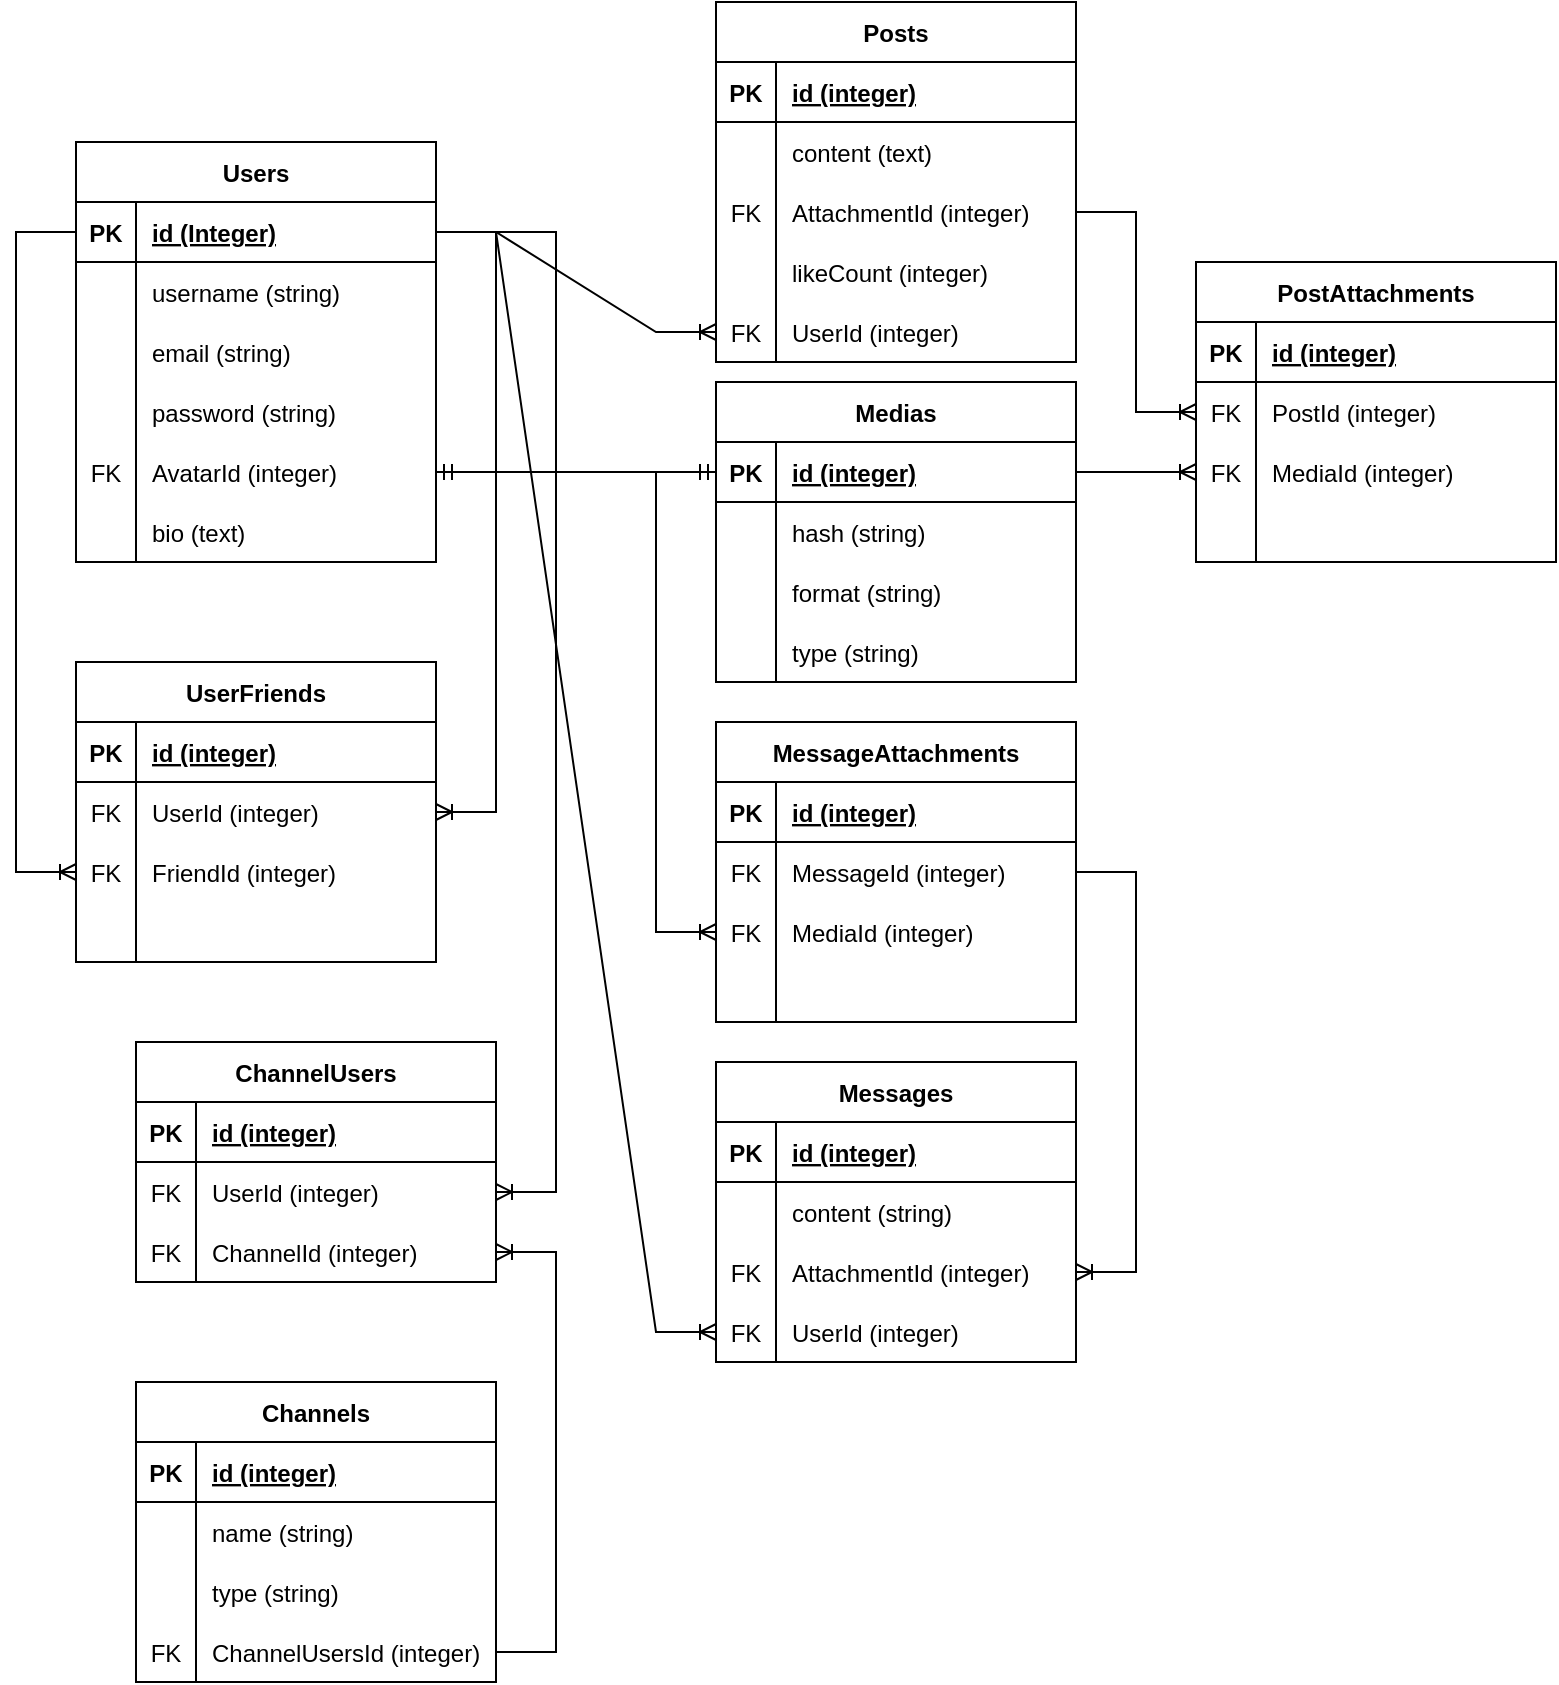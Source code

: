 <mxfile version="20.6.0" type="device"><diagram id="tzreWHmkljB-uZsOJCgy" name="Page-1"><mxGraphModel dx="868" dy="500" grid="1" gridSize="10" guides="1" tooltips="1" connect="1" arrows="1" fold="1" page="1" pageScale="1" pageWidth="850" pageHeight="1100" math="0" shadow="0"><root><mxCell id="0"/><mxCell id="1" parent="0"/><mxCell id="_2y-DtRNVhtYp-TTJx3--1" value="Users" style="shape=table;startSize=30;container=1;collapsible=1;childLayout=tableLayout;fixedRows=1;rowLines=0;fontStyle=1;align=center;resizeLast=1;" vertex="1" parent="1"><mxGeometry x="80" y="80" width="180" height="210" as="geometry"/></mxCell><mxCell id="_2y-DtRNVhtYp-TTJx3--2" value="" style="shape=tableRow;horizontal=0;startSize=0;swimlaneHead=0;swimlaneBody=0;fillColor=none;collapsible=0;dropTarget=0;points=[[0,0.5],[1,0.5]];portConstraint=eastwest;top=0;left=0;right=0;bottom=1;" vertex="1" parent="_2y-DtRNVhtYp-TTJx3--1"><mxGeometry y="30" width="180" height="30" as="geometry"/></mxCell><mxCell id="_2y-DtRNVhtYp-TTJx3--3" value="PK" style="shape=partialRectangle;connectable=0;fillColor=none;top=0;left=0;bottom=0;right=0;fontStyle=1;overflow=hidden;" vertex="1" parent="_2y-DtRNVhtYp-TTJx3--2"><mxGeometry width="30" height="30" as="geometry"><mxRectangle width="30" height="30" as="alternateBounds"/></mxGeometry></mxCell><mxCell id="_2y-DtRNVhtYp-TTJx3--4" value="id (Integer)" style="shape=partialRectangle;connectable=0;fillColor=none;top=0;left=0;bottom=0;right=0;align=left;spacingLeft=6;fontStyle=5;overflow=hidden;" vertex="1" parent="_2y-DtRNVhtYp-TTJx3--2"><mxGeometry x="30" width="150" height="30" as="geometry"><mxRectangle width="150" height="30" as="alternateBounds"/></mxGeometry></mxCell><mxCell id="_2y-DtRNVhtYp-TTJx3--5" value="" style="shape=tableRow;horizontal=0;startSize=0;swimlaneHead=0;swimlaneBody=0;fillColor=none;collapsible=0;dropTarget=0;points=[[0,0.5],[1,0.5]];portConstraint=eastwest;top=0;left=0;right=0;bottom=0;" vertex="1" parent="_2y-DtRNVhtYp-TTJx3--1"><mxGeometry y="60" width="180" height="30" as="geometry"/></mxCell><mxCell id="_2y-DtRNVhtYp-TTJx3--6" value="" style="shape=partialRectangle;connectable=0;fillColor=none;top=0;left=0;bottom=0;right=0;editable=1;overflow=hidden;" vertex="1" parent="_2y-DtRNVhtYp-TTJx3--5"><mxGeometry width="30" height="30" as="geometry"><mxRectangle width="30" height="30" as="alternateBounds"/></mxGeometry></mxCell><mxCell id="_2y-DtRNVhtYp-TTJx3--7" value="username (string)" style="shape=partialRectangle;connectable=0;fillColor=none;top=0;left=0;bottom=0;right=0;align=left;spacingLeft=6;overflow=hidden;" vertex="1" parent="_2y-DtRNVhtYp-TTJx3--5"><mxGeometry x="30" width="150" height="30" as="geometry"><mxRectangle width="150" height="30" as="alternateBounds"/></mxGeometry></mxCell><mxCell id="_2y-DtRNVhtYp-TTJx3--8" value="" style="shape=tableRow;horizontal=0;startSize=0;swimlaneHead=0;swimlaneBody=0;fillColor=none;collapsible=0;dropTarget=0;points=[[0,0.5],[1,0.5]];portConstraint=eastwest;top=0;left=0;right=0;bottom=0;" vertex="1" parent="_2y-DtRNVhtYp-TTJx3--1"><mxGeometry y="90" width="180" height="30" as="geometry"/></mxCell><mxCell id="_2y-DtRNVhtYp-TTJx3--9" value="" style="shape=partialRectangle;connectable=0;fillColor=none;top=0;left=0;bottom=0;right=0;editable=1;overflow=hidden;" vertex="1" parent="_2y-DtRNVhtYp-TTJx3--8"><mxGeometry width="30" height="30" as="geometry"><mxRectangle width="30" height="30" as="alternateBounds"/></mxGeometry></mxCell><mxCell id="_2y-DtRNVhtYp-TTJx3--10" value="email (string)" style="shape=partialRectangle;connectable=0;fillColor=none;top=0;left=0;bottom=0;right=0;align=left;spacingLeft=6;overflow=hidden;" vertex="1" parent="_2y-DtRNVhtYp-TTJx3--8"><mxGeometry x="30" width="150" height="30" as="geometry"><mxRectangle width="150" height="30" as="alternateBounds"/></mxGeometry></mxCell><mxCell id="_2y-DtRNVhtYp-TTJx3--11" value="" style="shape=tableRow;horizontal=0;startSize=0;swimlaneHead=0;swimlaneBody=0;fillColor=none;collapsible=0;dropTarget=0;points=[[0,0.5],[1,0.5]];portConstraint=eastwest;top=0;left=0;right=0;bottom=0;" vertex="1" parent="_2y-DtRNVhtYp-TTJx3--1"><mxGeometry y="120" width="180" height="30" as="geometry"/></mxCell><mxCell id="_2y-DtRNVhtYp-TTJx3--12" value="" style="shape=partialRectangle;connectable=0;fillColor=none;top=0;left=0;bottom=0;right=0;editable=1;overflow=hidden;" vertex="1" parent="_2y-DtRNVhtYp-TTJx3--11"><mxGeometry width="30" height="30" as="geometry"><mxRectangle width="30" height="30" as="alternateBounds"/></mxGeometry></mxCell><mxCell id="_2y-DtRNVhtYp-TTJx3--13" value="password (string)" style="shape=partialRectangle;connectable=0;fillColor=none;top=0;left=0;bottom=0;right=0;align=left;spacingLeft=6;overflow=hidden;" vertex="1" parent="_2y-DtRNVhtYp-TTJx3--11"><mxGeometry x="30" width="150" height="30" as="geometry"><mxRectangle width="150" height="30" as="alternateBounds"/></mxGeometry></mxCell><mxCell id="_2y-DtRNVhtYp-TTJx3--14" value="" style="shape=tableRow;horizontal=0;startSize=0;swimlaneHead=0;swimlaneBody=0;fillColor=none;collapsible=0;dropTarget=0;points=[[0,0.5],[1,0.5]];portConstraint=eastwest;top=0;left=0;right=0;bottom=0;" vertex="1" parent="_2y-DtRNVhtYp-TTJx3--1"><mxGeometry y="150" width="180" height="30" as="geometry"/></mxCell><mxCell id="_2y-DtRNVhtYp-TTJx3--15" value="FK" style="shape=partialRectangle;connectable=0;fillColor=none;top=0;left=0;bottom=0;right=0;editable=1;overflow=hidden;" vertex="1" parent="_2y-DtRNVhtYp-TTJx3--14"><mxGeometry width="30" height="30" as="geometry"><mxRectangle width="30" height="30" as="alternateBounds"/></mxGeometry></mxCell><mxCell id="_2y-DtRNVhtYp-TTJx3--16" value="AvatarId (integer)" style="shape=partialRectangle;connectable=0;fillColor=none;top=0;left=0;bottom=0;right=0;align=left;spacingLeft=6;overflow=hidden;" vertex="1" parent="_2y-DtRNVhtYp-TTJx3--14"><mxGeometry x="30" width="150" height="30" as="geometry"><mxRectangle width="150" height="30" as="alternateBounds"/></mxGeometry></mxCell><mxCell id="_2y-DtRNVhtYp-TTJx3--20" value="" style="shape=tableRow;horizontal=0;startSize=0;swimlaneHead=0;swimlaneBody=0;fillColor=none;collapsible=0;dropTarget=0;points=[[0,0.5],[1,0.5]];portConstraint=eastwest;top=0;left=0;right=0;bottom=0;" vertex="1" parent="_2y-DtRNVhtYp-TTJx3--1"><mxGeometry y="180" width="180" height="30" as="geometry"/></mxCell><mxCell id="_2y-DtRNVhtYp-TTJx3--21" value="" style="shape=partialRectangle;connectable=0;fillColor=none;top=0;left=0;bottom=0;right=0;editable=1;overflow=hidden;" vertex="1" parent="_2y-DtRNVhtYp-TTJx3--20"><mxGeometry width="30" height="30" as="geometry"><mxRectangle width="30" height="30" as="alternateBounds"/></mxGeometry></mxCell><mxCell id="_2y-DtRNVhtYp-TTJx3--22" value="bio (text)" style="shape=partialRectangle;connectable=0;fillColor=none;top=0;left=0;bottom=0;right=0;align=left;spacingLeft=6;overflow=hidden;" vertex="1" parent="_2y-DtRNVhtYp-TTJx3--20"><mxGeometry x="30" width="150" height="30" as="geometry"><mxRectangle width="150" height="30" as="alternateBounds"/></mxGeometry></mxCell><mxCell id="_2y-DtRNVhtYp-TTJx3--23" value="UserFriends" style="shape=table;startSize=30;container=1;collapsible=1;childLayout=tableLayout;fixedRows=1;rowLines=0;fontStyle=1;align=center;resizeLast=1;" vertex="1" parent="1"><mxGeometry x="80" y="340" width="180" height="150" as="geometry"/></mxCell><mxCell id="_2y-DtRNVhtYp-TTJx3--24" value="" style="shape=tableRow;horizontal=0;startSize=0;swimlaneHead=0;swimlaneBody=0;fillColor=none;collapsible=0;dropTarget=0;points=[[0,0.5],[1,0.5]];portConstraint=eastwest;top=0;left=0;right=0;bottom=1;" vertex="1" parent="_2y-DtRNVhtYp-TTJx3--23"><mxGeometry y="30" width="180" height="30" as="geometry"/></mxCell><mxCell id="_2y-DtRNVhtYp-TTJx3--25" value="PK" style="shape=partialRectangle;connectable=0;fillColor=none;top=0;left=0;bottom=0;right=0;fontStyle=1;overflow=hidden;" vertex="1" parent="_2y-DtRNVhtYp-TTJx3--24"><mxGeometry width="30" height="30" as="geometry"><mxRectangle width="30" height="30" as="alternateBounds"/></mxGeometry></mxCell><mxCell id="_2y-DtRNVhtYp-TTJx3--26" value="id (integer)" style="shape=partialRectangle;connectable=0;fillColor=none;top=0;left=0;bottom=0;right=0;align=left;spacingLeft=6;fontStyle=5;overflow=hidden;" vertex="1" parent="_2y-DtRNVhtYp-TTJx3--24"><mxGeometry x="30" width="150" height="30" as="geometry"><mxRectangle width="150" height="30" as="alternateBounds"/></mxGeometry></mxCell><mxCell id="_2y-DtRNVhtYp-TTJx3--27" value="" style="shape=tableRow;horizontal=0;startSize=0;swimlaneHead=0;swimlaneBody=0;fillColor=none;collapsible=0;dropTarget=0;points=[[0,0.5],[1,0.5]];portConstraint=eastwest;top=0;left=0;right=0;bottom=0;" vertex="1" parent="_2y-DtRNVhtYp-TTJx3--23"><mxGeometry y="60" width="180" height="30" as="geometry"/></mxCell><mxCell id="_2y-DtRNVhtYp-TTJx3--28" value="FK" style="shape=partialRectangle;connectable=0;fillColor=none;top=0;left=0;bottom=0;right=0;editable=1;overflow=hidden;" vertex="1" parent="_2y-DtRNVhtYp-TTJx3--27"><mxGeometry width="30" height="30" as="geometry"><mxRectangle width="30" height="30" as="alternateBounds"/></mxGeometry></mxCell><mxCell id="_2y-DtRNVhtYp-TTJx3--29" value="UserId (integer)" style="shape=partialRectangle;connectable=0;fillColor=none;top=0;left=0;bottom=0;right=0;align=left;spacingLeft=6;overflow=hidden;" vertex="1" parent="_2y-DtRNVhtYp-TTJx3--27"><mxGeometry x="30" width="150" height="30" as="geometry"><mxRectangle width="150" height="30" as="alternateBounds"/></mxGeometry></mxCell><mxCell id="_2y-DtRNVhtYp-TTJx3--30" value="" style="shape=tableRow;horizontal=0;startSize=0;swimlaneHead=0;swimlaneBody=0;fillColor=none;collapsible=0;dropTarget=0;points=[[0,0.5],[1,0.5]];portConstraint=eastwest;top=0;left=0;right=0;bottom=0;" vertex="1" parent="_2y-DtRNVhtYp-TTJx3--23"><mxGeometry y="90" width="180" height="30" as="geometry"/></mxCell><mxCell id="_2y-DtRNVhtYp-TTJx3--31" value="FK" style="shape=partialRectangle;connectable=0;fillColor=none;top=0;left=0;bottom=0;right=0;editable=1;overflow=hidden;" vertex="1" parent="_2y-DtRNVhtYp-TTJx3--30"><mxGeometry width="30" height="30" as="geometry"><mxRectangle width="30" height="30" as="alternateBounds"/></mxGeometry></mxCell><mxCell id="_2y-DtRNVhtYp-TTJx3--32" value="FriendId (integer)" style="shape=partialRectangle;connectable=0;fillColor=none;top=0;left=0;bottom=0;right=0;align=left;spacingLeft=6;overflow=hidden;" vertex="1" parent="_2y-DtRNVhtYp-TTJx3--30"><mxGeometry x="30" width="150" height="30" as="geometry"><mxRectangle width="150" height="30" as="alternateBounds"/></mxGeometry></mxCell><mxCell id="_2y-DtRNVhtYp-TTJx3--33" value="" style="shape=tableRow;horizontal=0;startSize=0;swimlaneHead=0;swimlaneBody=0;fillColor=none;collapsible=0;dropTarget=0;points=[[0,0.5],[1,0.5]];portConstraint=eastwest;top=0;left=0;right=0;bottom=0;" vertex="1" parent="_2y-DtRNVhtYp-TTJx3--23"><mxGeometry y="120" width="180" height="30" as="geometry"/></mxCell><mxCell id="_2y-DtRNVhtYp-TTJx3--34" value="" style="shape=partialRectangle;connectable=0;fillColor=none;top=0;left=0;bottom=0;right=0;editable=1;overflow=hidden;" vertex="1" parent="_2y-DtRNVhtYp-TTJx3--33"><mxGeometry width="30" height="30" as="geometry"><mxRectangle width="30" height="30" as="alternateBounds"/></mxGeometry></mxCell><mxCell id="_2y-DtRNVhtYp-TTJx3--35" value="" style="shape=partialRectangle;connectable=0;fillColor=none;top=0;left=0;bottom=0;right=0;align=left;spacingLeft=6;overflow=hidden;" vertex="1" parent="_2y-DtRNVhtYp-TTJx3--33"><mxGeometry x="30" width="150" height="30" as="geometry"><mxRectangle width="150" height="30" as="alternateBounds"/></mxGeometry></mxCell><mxCell id="_2y-DtRNVhtYp-TTJx3--36" value="" style="edgeStyle=elbowEdgeStyle;fontSize=12;html=1;endArrow=ERoneToMany;rounded=0;" edge="1" parent="1" source="_2y-DtRNVhtYp-TTJx3--2" target="_2y-DtRNVhtYp-TTJx3--30"><mxGeometry width="100" height="100" relative="1" as="geometry"><mxPoint x="100" y="150" as="sourcePoint"/><mxPoint x="70" y="440" as="targetPoint"/><Array as="points"><mxPoint x="50" y="310"/><mxPoint x="30" y="290"/></Array></mxGeometry></mxCell><mxCell id="_2y-DtRNVhtYp-TTJx3--37" value="" style="edgeStyle=entityRelationEdgeStyle;fontSize=12;html=1;endArrow=ERoneToMany;rounded=0;" edge="1" parent="1" source="_2y-DtRNVhtYp-TTJx3--2" target="_2y-DtRNVhtYp-TTJx3--27"><mxGeometry width="100" height="100" relative="1" as="geometry"><mxPoint x="350" y="340" as="sourcePoint"/><mxPoint x="290" y="390" as="targetPoint"/></mxGeometry></mxCell><mxCell id="_2y-DtRNVhtYp-TTJx3--38" value="Posts" style="shape=table;startSize=30;container=1;collapsible=1;childLayout=tableLayout;fixedRows=1;rowLines=0;fontStyle=1;align=center;resizeLast=1;" vertex="1" parent="1"><mxGeometry x="400" y="10" width="180" height="180" as="geometry"/></mxCell><mxCell id="_2y-DtRNVhtYp-TTJx3--39" value="" style="shape=tableRow;horizontal=0;startSize=0;swimlaneHead=0;swimlaneBody=0;fillColor=none;collapsible=0;dropTarget=0;points=[[0,0.5],[1,0.5]];portConstraint=eastwest;top=0;left=0;right=0;bottom=1;" vertex="1" parent="_2y-DtRNVhtYp-TTJx3--38"><mxGeometry y="30" width="180" height="30" as="geometry"/></mxCell><mxCell id="_2y-DtRNVhtYp-TTJx3--40" value="PK" style="shape=partialRectangle;connectable=0;fillColor=none;top=0;left=0;bottom=0;right=0;fontStyle=1;overflow=hidden;" vertex="1" parent="_2y-DtRNVhtYp-TTJx3--39"><mxGeometry width="30" height="30" as="geometry"><mxRectangle width="30" height="30" as="alternateBounds"/></mxGeometry></mxCell><mxCell id="_2y-DtRNVhtYp-TTJx3--41" value="id (integer)" style="shape=partialRectangle;connectable=0;fillColor=none;top=0;left=0;bottom=0;right=0;align=left;spacingLeft=6;fontStyle=5;overflow=hidden;" vertex="1" parent="_2y-DtRNVhtYp-TTJx3--39"><mxGeometry x="30" width="150" height="30" as="geometry"><mxRectangle width="150" height="30" as="alternateBounds"/></mxGeometry></mxCell><mxCell id="_2y-DtRNVhtYp-TTJx3--42" value="" style="shape=tableRow;horizontal=0;startSize=0;swimlaneHead=0;swimlaneBody=0;fillColor=none;collapsible=0;dropTarget=0;points=[[0,0.5],[1,0.5]];portConstraint=eastwest;top=0;left=0;right=0;bottom=0;" vertex="1" parent="_2y-DtRNVhtYp-TTJx3--38"><mxGeometry y="60" width="180" height="30" as="geometry"/></mxCell><mxCell id="_2y-DtRNVhtYp-TTJx3--43" value="" style="shape=partialRectangle;connectable=0;fillColor=none;top=0;left=0;bottom=0;right=0;editable=1;overflow=hidden;" vertex="1" parent="_2y-DtRNVhtYp-TTJx3--42"><mxGeometry width="30" height="30" as="geometry"><mxRectangle width="30" height="30" as="alternateBounds"/></mxGeometry></mxCell><mxCell id="_2y-DtRNVhtYp-TTJx3--44" value="content (text)" style="shape=partialRectangle;connectable=0;fillColor=none;top=0;left=0;bottom=0;right=0;align=left;spacingLeft=6;overflow=hidden;" vertex="1" parent="_2y-DtRNVhtYp-TTJx3--42"><mxGeometry x="30" width="150" height="30" as="geometry"><mxRectangle width="150" height="30" as="alternateBounds"/></mxGeometry></mxCell><mxCell id="_2y-DtRNVhtYp-TTJx3--45" value="" style="shape=tableRow;horizontal=0;startSize=0;swimlaneHead=0;swimlaneBody=0;fillColor=none;collapsible=0;dropTarget=0;points=[[0,0.5],[1,0.5]];portConstraint=eastwest;top=0;left=0;right=0;bottom=0;" vertex="1" parent="_2y-DtRNVhtYp-TTJx3--38"><mxGeometry y="90" width="180" height="30" as="geometry"/></mxCell><mxCell id="_2y-DtRNVhtYp-TTJx3--46" value="FK" style="shape=partialRectangle;connectable=0;fillColor=none;top=0;left=0;bottom=0;right=0;editable=1;overflow=hidden;" vertex="1" parent="_2y-DtRNVhtYp-TTJx3--45"><mxGeometry width="30" height="30" as="geometry"><mxRectangle width="30" height="30" as="alternateBounds"/></mxGeometry></mxCell><mxCell id="_2y-DtRNVhtYp-TTJx3--47" value="AttachmentId (integer)" style="shape=partialRectangle;connectable=0;fillColor=none;top=0;left=0;bottom=0;right=0;align=left;spacingLeft=6;overflow=hidden;" vertex="1" parent="_2y-DtRNVhtYp-TTJx3--45"><mxGeometry x="30" width="150" height="30" as="geometry"><mxRectangle width="150" height="30" as="alternateBounds"/></mxGeometry></mxCell><mxCell id="_2y-DtRNVhtYp-TTJx3--48" value="" style="shape=tableRow;horizontal=0;startSize=0;swimlaneHead=0;swimlaneBody=0;fillColor=none;collapsible=0;dropTarget=0;points=[[0,0.5],[1,0.5]];portConstraint=eastwest;top=0;left=0;right=0;bottom=0;" vertex="1" parent="_2y-DtRNVhtYp-TTJx3--38"><mxGeometry y="120" width="180" height="30" as="geometry"/></mxCell><mxCell id="_2y-DtRNVhtYp-TTJx3--49" value="" style="shape=partialRectangle;connectable=0;fillColor=none;top=0;left=0;bottom=0;right=0;editable=1;overflow=hidden;" vertex="1" parent="_2y-DtRNVhtYp-TTJx3--48"><mxGeometry width="30" height="30" as="geometry"><mxRectangle width="30" height="30" as="alternateBounds"/></mxGeometry></mxCell><mxCell id="_2y-DtRNVhtYp-TTJx3--50" value="likeCount (integer)" style="shape=partialRectangle;connectable=0;fillColor=none;top=0;left=0;bottom=0;right=0;align=left;spacingLeft=6;overflow=hidden;" vertex="1" parent="_2y-DtRNVhtYp-TTJx3--48"><mxGeometry x="30" width="150" height="30" as="geometry"><mxRectangle width="150" height="30" as="alternateBounds"/></mxGeometry></mxCell><mxCell id="_2y-DtRNVhtYp-TTJx3--66" value="" style="shape=tableRow;horizontal=0;startSize=0;swimlaneHead=0;swimlaneBody=0;fillColor=none;collapsible=0;dropTarget=0;points=[[0,0.5],[1,0.5]];portConstraint=eastwest;top=0;left=0;right=0;bottom=0;" vertex="1" parent="_2y-DtRNVhtYp-TTJx3--38"><mxGeometry y="150" width="180" height="30" as="geometry"/></mxCell><mxCell id="_2y-DtRNVhtYp-TTJx3--67" value="FK" style="shape=partialRectangle;connectable=0;fillColor=none;top=0;left=0;bottom=0;right=0;editable=1;overflow=hidden;" vertex="1" parent="_2y-DtRNVhtYp-TTJx3--66"><mxGeometry width="30" height="30" as="geometry"><mxRectangle width="30" height="30" as="alternateBounds"/></mxGeometry></mxCell><mxCell id="_2y-DtRNVhtYp-TTJx3--68" value="UserId (integer)" style="shape=partialRectangle;connectable=0;fillColor=none;top=0;left=0;bottom=0;right=0;align=left;spacingLeft=6;overflow=hidden;" vertex="1" parent="_2y-DtRNVhtYp-TTJx3--66"><mxGeometry x="30" width="150" height="30" as="geometry"><mxRectangle width="150" height="30" as="alternateBounds"/></mxGeometry></mxCell><mxCell id="_2y-DtRNVhtYp-TTJx3--51" value="Medias" style="shape=table;startSize=30;container=1;collapsible=1;childLayout=tableLayout;fixedRows=1;rowLines=0;fontStyle=1;align=center;resizeLast=1;" vertex="1" parent="1"><mxGeometry x="400" y="200" width="180" height="150" as="geometry"/></mxCell><mxCell id="_2y-DtRNVhtYp-TTJx3--52" value="" style="shape=tableRow;horizontal=0;startSize=0;swimlaneHead=0;swimlaneBody=0;fillColor=none;collapsible=0;dropTarget=0;points=[[0,0.5],[1,0.5]];portConstraint=eastwest;top=0;left=0;right=0;bottom=1;" vertex="1" parent="_2y-DtRNVhtYp-TTJx3--51"><mxGeometry y="30" width="180" height="30" as="geometry"/></mxCell><mxCell id="_2y-DtRNVhtYp-TTJx3--53" value="PK" style="shape=partialRectangle;connectable=0;fillColor=none;top=0;left=0;bottom=0;right=0;fontStyle=1;overflow=hidden;" vertex="1" parent="_2y-DtRNVhtYp-TTJx3--52"><mxGeometry width="30" height="30" as="geometry"><mxRectangle width="30" height="30" as="alternateBounds"/></mxGeometry></mxCell><mxCell id="_2y-DtRNVhtYp-TTJx3--54" value="id (integer)" style="shape=partialRectangle;connectable=0;fillColor=none;top=0;left=0;bottom=0;right=0;align=left;spacingLeft=6;fontStyle=5;overflow=hidden;" vertex="1" parent="_2y-DtRNVhtYp-TTJx3--52"><mxGeometry x="30" width="150" height="30" as="geometry"><mxRectangle width="150" height="30" as="alternateBounds"/></mxGeometry></mxCell><mxCell id="_2y-DtRNVhtYp-TTJx3--55" value="" style="shape=tableRow;horizontal=0;startSize=0;swimlaneHead=0;swimlaneBody=0;fillColor=none;collapsible=0;dropTarget=0;points=[[0,0.5],[1,0.5]];portConstraint=eastwest;top=0;left=0;right=0;bottom=0;" vertex="1" parent="_2y-DtRNVhtYp-TTJx3--51"><mxGeometry y="60" width="180" height="30" as="geometry"/></mxCell><mxCell id="_2y-DtRNVhtYp-TTJx3--56" value="" style="shape=partialRectangle;connectable=0;fillColor=none;top=0;left=0;bottom=0;right=0;editable=1;overflow=hidden;" vertex="1" parent="_2y-DtRNVhtYp-TTJx3--55"><mxGeometry width="30" height="30" as="geometry"><mxRectangle width="30" height="30" as="alternateBounds"/></mxGeometry></mxCell><mxCell id="_2y-DtRNVhtYp-TTJx3--57" value="hash (string)" style="shape=partialRectangle;connectable=0;fillColor=none;top=0;left=0;bottom=0;right=0;align=left;spacingLeft=6;overflow=hidden;" vertex="1" parent="_2y-DtRNVhtYp-TTJx3--55"><mxGeometry x="30" width="150" height="30" as="geometry"><mxRectangle width="150" height="30" as="alternateBounds"/></mxGeometry></mxCell><mxCell id="_2y-DtRNVhtYp-TTJx3--58" value="" style="shape=tableRow;horizontal=0;startSize=0;swimlaneHead=0;swimlaneBody=0;fillColor=none;collapsible=0;dropTarget=0;points=[[0,0.5],[1,0.5]];portConstraint=eastwest;top=0;left=0;right=0;bottom=0;" vertex="1" parent="_2y-DtRNVhtYp-TTJx3--51"><mxGeometry y="90" width="180" height="30" as="geometry"/></mxCell><mxCell id="_2y-DtRNVhtYp-TTJx3--59" value="" style="shape=partialRectangle;connectable=0;fillColor=none;top=0;left=0;bottom=0;right=0;editable=1;overflow=hidden;" vertex="1" parent="_2y-DtRNVhtYp-TTJx3--58"><mxGeometry width="30" height="30" as="geometry"><mxRectangle width="30" height="30" as="alternateBounds"/></mxGeometry></mxCell><mxCell id="_2y-DtRNVhtYp-TTJx3--60" value="format (string)" style="shape=partialRectangle;connectable=0;fillColor=none;top=0;left=0;bottom=0;right=0;align=left;spacingLeft=6;overflow=hidden;" vertex="1" parent="_2y-DtRNVhtYp-TTJx3--58"><mxGeometry x="30" width="150" height="30" as="geometry"><mxRectangle width="150" height="30" as="alternateBounds"/></mxGeometry></mxCell><mxCell id="_2y-DtRNVhtYp-TTJx3--61" value="" style="shape=tableRow;horizontal=0;startSize=0;swimlaneHead=0;swimlaneBody=0;fillColor=none;collapsible=0;dropTarget=0;points=[[0,0.5],[1,0.5]];portConstraint=eastwest;top=0;left=0;right=0;bottom=0;" vertex="1" parent="_2y-DtRNVhtYp-TTJx3--51"><mxGeometry y="120" width="180" height="30" as="geometry"/></mxCell><mxCell id="_2y-DtRNVhtYp-TTJx3--62" value="" style="shape=partialRectangle;connectable=0;fillColor=none;top=0;left=0;bottom=0;right=0;editable=1;overflow=hidden;" vertex="1" parent="_2y-DtRNVhtYp-TTJx3--61"><mxGeometry width="30" height="30" as="geometry"><mxRectangle width="30" height="30" as="alternateBounds"/></mxGeometry></mxCell><mxCell id="_2y-DtRNVhtYp-TTJx3--63" value="type (string)" style="shape=partialRectangle;connectable=0;fillColor=none;top=0;left=0;bottom=0;right=0;align=left;spacingLeft=6;overflow=hidden;" vertex="1" parent="_2y-DtRNVhtYp-TTJx3--61"><mxGeometry x="30" width="150" height="30" as="geometry"><mxRectangle width="150" height="30" as="alternateBounds"/></mxGeometry></mxCell><mxCell id="_2y-DtRNVhtYp-TTJx3--65" value="" style="edgeStyle=entityRelationEdgeStyle;fontSize=12;html=1;endArrow=ERmandOne;startArrow=ERmandOne;rounded=0;" edge="1" parent="1" source="_2y-DtRNVhtYp-TTJx3--14" target="_2y-DtRNVhtYp-TTJx3--52"><mxGeometry width="100" height="100" relative="1" as="geometry"><mxPoint x="520" y="560" as="sourcePoint"/><mxPoint x="620" y="460" as="targetPoint"/></mxGeometry></mxCell><mxCell id="_2y-DtRNVhtYp-TTJx3--70" value="" style="edgeStyle=entityRelationEdgeStyle;fontSize=12;html=1;endArrow=ERoneToMany;rounded=0;" edge="1" parent="1" source="_2y-DtRNVhtYp-TTJx3--2" target="_2y-DtRNVhtYp-TTJx3--66"><mxGeometry width="100" height="100" relative="1" as="geometry"><mxPoint x="330" y="230" as="sourcePoint"/><mxPoint x="430" y="130" as="targetPoint"/></mxGeometry></mxCell><mxCell id="_2y-DtRNVhtYp-TTJx3--71" value="PostAttachments" style="shape=table;startSize=30;container=1;collapsible=1;childLayout=tableLayout;fixedRows=1;rowLines=0;fontStyle=1;align=center;resizeLast=1;" vertex="1" parent="1"><mxGeometry x="640" y="140" width="180" height="150" as="geometry"/></mxCell><mxCell id="_2y-DtRNVhtYp-TTJx3--72" value="" style="shape=tableRow;horizontal=0;startSize=0;swimlaneHead=0;swimlaneBody=0;fillColor=none;collapsible=0;dropTarget=0;points=[[0,0.5],[1,0.5]];portConstraint=eastwest;top=0;left=0;right=0;bottom=1;" vertex="1" parent="_2y-DtRNVhtYp-TTJx3--71"><mxGeometry y="30" width="180" height="30" as="geometry"/></mxCell><mxCell id="_2y-DtRNVhtYp-TTJx3--73" value="PK" style="shape=partialRectangle;connectable=0;fillColor=none;top=0;left=0;bottom=0;right=0;fontStyle=1;overflow=hidden;" vertex="1" parent="_2y-DtRNVhtYp-TTJx3--72"><mxGeometry width="30" height="30" as="geometry"><mxRectangle width="30" height="30" as="alternateBounds"/></mxGeometry></mxCell><mxCell id="_2y-DtRNVhtYp-TTJx3--74" value="id (integer)" style="shape=partialRectangle;connectable=0;fillColor=none;top=0;left=0;bottom=0;right=0;align=left;spacingLeft=6;fontStyle=5;overflow=hidden;" vertex="1" parent="_2y-DtRNVhtYp-TTJx3--72"><mxGeometry x="30" width="150" height="30" as="geometry"><mxRectangle width="150" height="30" as="alternateBounds"/></mxGeometry></mxCell><mxCell id="_2y-DtRNVhtYp-TTJx3--75" value="" style="shape=tableRow;horizontal=0;startSize=0;swimlaneHead=0;swimlaneBody=0;fillColor=none;collapsible=0;dropTarget=0;points=[[0,0.5],[1,0.5]];portConstraint=eastwest;top=0;left=0;right=0;bottom=0;" vertex="1" parent="_2y-DtRNVhtYp-TTJx3--71"><mxGeometry y="60" width="180" height="30" as="geometry"/></mxCell><mxCell id="_2y-DtRNVhtYp-TTJx3--76" value="FK" style="shape=partialRectangle;connectable=0;fillColor=none;top=0;left=0;bottom=0;right=0;editable=1;overflow=hidden;" vertex="1" parent="_2y-DtRNVhtYp-TTJx3--75"><mxGeometry width="30" height="30" as="geometry"><mxRectangle width="30" height="30" as="alternateBounds"/></mxGeometry></mxCell><mxCell id="_2y-DtRNVhtYp-TTJx3--77" value="PostId (integer)" style="shape=partialRectangle;connectable=0;fillColor=none;top=0;left=0;bottom=0;right=0;align=left;spacingLeft=6;overflow=hidden;" vertex="1" parent="_2y-DtRNVhtYp-TTJx3--75"><mxGeometry x="30" width="150" height="30" as="geometry"><mxRectangle width="150" height="30" as="alternateBounds"/></mxGeometry></mxCell><mxCell id="_2y-DtRNVhtYp-TTJx3--78" value="" style="shape=tableRow;horizontal=0;startSize=0;swimlaneHead=0;swimlaneBody=0;fillColor=none;collapsible=0;dropTarget=0;points=[[0,0.5],[1,0.5]];portConstraint=eastwest;top=0;left=0;right=0;bottom=0;" vertex="1" parent="_2y-DtRNVhtYp-TTJx3--71"><mxGeometry y="90" width="180" height="30" as="geometry"/></mxCell><mxCell id="_2y-DtRNVhtYp-TTJx3--79" value="FK" style="shape=partialRectangle;connectable=0;fillColor=none;top=0;left=0;bottom=0;right=0;editable=1;overflow=hidden;" vertex="1" parent="_2y-DtRNVhtYp-TTJx3--78"><mxGeometry width="30" height="30" as="geometry"><mxRectangle width="30" height="30" as="alternateBounds"/></mxGeometry></mxCell><mxCell id="_2y-DtRNVhtYp-TTJx3--80" value="MediaId (integer)" style="shape=partialRectangle;connectable=0;fillColor=none;top=0;left=0;bottom=0;right=0;align=left;spacingLeft=6;overflow=hidden;" vertex="1" parent="_2y-DtRNVhtYp-TTJx3--78"><mxGeometry x="30" width="150" height="30" as="geometry"><mxRectangle width="150" height="30" as="alternateBounds"/></mxGeometry></mxCell><mxCell id="_2y-DtRNVhtYp-TTJx3--81" value="" style="shape=tableRow;horizontal=0;startSize=0;swimlaneHead=0;swimlaneBody=0;fillColor=none;collapsible=0;dropTarget=0;points=[[0,0.5],[1,0.5]];portConstraint=eastwest;top=0;left=0;right=0;bottom=0;" vertex="1" parent="_2y-DtRNVhtYp-TTJx3--71"><mxGeometry y="120" width="180" height="30" as="geometry"/></mxCell><mxCell id="_2y-DtRNVhtYp-TTJx3--82" value="" style="shape=partialRectangle;connectable=0;fillColor=none;top=0;left=0;bottom=0;right=0;editable=1;overflow=hidden;" vertex="1" parent="_2y-DtRNVhtYp-TTJx3--81"><mxGeometry width="30" height="30" as="geometry"><mxRectangle width="30" height="30" as="alternateBounds"/></mxGeometry></mxCell><mxCell id="_2y-DtRNVhtYp-TTJx3--83" value="" style="shape=partialRectangle;connectable=0;fillColor=none;top=0;left=0;bottom=0;right=0;align=left;spacingLeft=6;overflow=hidden;" vertex="1" parent="_2y-DtRNVhtYp-TTJx3--81"><mxGeometry x="30" width="150" height="30" as="geometry"><mxRectangle width="150" height="30" as="alternateBounds"/></mxGeometry></mxCell><mxCell id="_2y-DtRNVhtYp-TTJx3--85" value="" style="edgeStyle=entityRelationEdgeStyle;fontSize=12;html=1;endArrow=ERoneToMany;rounded=0;" edge="1" parent="1" source="_2y-DtRNVhtYp-TTJx3--45" target="_2y-DtRNVhtYp-TTJx3--75"><mxGeometry width="100" height="100" relative="1" as="geometry"><mxPoint x="450" y="140" as="sourcePoint"/><mxPoint x="550" y="40" as="targetPoint"/></mxGeometry></mxCell><mxCell id="_2y-DtRNVhtYp-TTJx3--86" value="" style="edgeStyle=entityRelationEdgeStyle;fontSize=12;html=1;endArrow=ERoneToMany;rounded=0;" edge="1" parent="1" source="_2y-DtRNVhtYp-TTJx3--52" target="_2y-DtRNVhtYp-TTJx3--78"><mxGeometry width="100" height="100" relative="1" as="geometry"><mxPoint x="650" y="460" as="sourcePoint"/><mxPoint x="750" y="360" as="targetPoint"/></mxGeometry></mxCell><mxCell id="_2y-DtRNVhtYp-TTJx3--87" value="Channels" style="shape=table;startSize=30;container=1;collapsible=1;childLayout=tableLayout;fixedRows=1;rowLines=0;fontStyle=1;align=center;resizeLast=1;" vertex="1" parent="1"><mxGeometry x="110" y="700" width="180" height="150" as="geometry"/></mxCell><mxCell id="_2y-DtRNVhtYp-TTJx3--88" value="" style="shape=tableRow;horizontal=0;startSize=0;swimlaneHead=0;swimlaneBody=0;fillColor=none;collapsible=0;dropTarget=0;points=[[0,0.5],[1,0.5]];portConstraint=eastwest;top=0;left=0;right=0;bottom=1;" vertex="1" parent="_2y-DtRNVhtYp-TTJx3--87"><mxGeometry y="30" width="180" height="30" as="geometry"/></mxCell><mxCell id="_2y-DtRNVhtYp-TTJx3--89" value="PK" style="shape=partialRectangle;connectable=0;fillColor=none;top=0;left=0;bottom=0;right=0;fontStyle=1;overflow=hidden;" vertex="1" parent="_2y-DtRNVhtYp-TTJx3--88"><mxGeometry width="30" height="30" as="geometry"><mxRectangle width="30" height="30" as="alternateBounds"/></mxGeometry></mxCell><mxCell id="_2y-DtRNVhtYp-TTJx3--90" value="id (integer)" style="shape=partialRectangle;connectable=0;fillColor=none;top=0;left=0;bottom=0;right=0;align=left;spacingLeft=6;fontStyle=5;overflow=hidden;" vertex="1" parent="_2y-DtRNVhtYp-TTJx3--88"><mxGeometry x="30" width="150" height="30" as="geometry"><mxRectangle width="150" height="30" as="alternateBounds"/></mxGeometry></mxCell><mxCell id="_2y-DtRNVhtYp-TTJx3--91" value="" style="shape=tableRow;horizontal=0;startSize=0;swimlaneHead=0;swimlaneBody=0;fillColor=none;collapsible=0;dropTarget=0;points=[[0,0.5],[1,0.5]];portConstraint=eastwest;top=0;left=0;right=0;bottom=0;" vertex="1" parent="_2y-DtRNVhtYp-TTJx3--87"><mxGeometry y="60" width="180" height="30" as="geometry"/></mxCell><mxCell id="_2y-DtRNVhtYp-TTJx3--92" value="" style="shape=partialRectangle;connectable=0;fillColor=none;top=0;left=0;bottom=0;right=0;editable=1;overflow=hidden;" vertex="1" parent="_2y-DtRNVhtYp-TTJx3--91"><mxGeometry width="30" height="30" as="geometry"><mxRectangle width="30" height="30" as="alternateBounds"/></mxGeometry></mxCell><mxCell id="_2y-DtRNVhtYp-TTJx3--93" value="name (string)" style="shape=partialRectangle;connectable=0;fillColor=none;top=0;left=0;bottom=0;right=0;align=left;spacingLeft=6;overflow=hidden;" vertex="1" parent="_2y-DtRNVhtYp-TTJx3--91"><mxGeometry x="30" width="150" height="30" as="geometry"><mxRectangle width="150" height="30" as="alternateBounds"/></mxGeometry></mxCell><mxCell id="_2y-DtRNVhtYp-TTJx3--97" value="" style="shape=tableRow;horizontal=0;startSize=0;swimlaneHead=0;swimlaneBody=0;fillColor=none;collapsible=0;dropTarget=0;points=[[0,0.5],[1,0.5]];portConstraint=eastwest;top=0;left=0;right=0;bottom=0;" vertex="1" parent="_2y-DtRNVhtYp-TTJx3--87"><mxGeometry y="90" width="180" height="30" as="geometry"/></mxCell><mxCell id="_2y-DtRNVhtYp-TTJx3--98" value="" style="shape=partialRectangle;connectable=0;fillColor=none;top=0;left=0;bottom=0;right=0;editable=1;overflow=hidden;" vertex="1" parent="_2y-DtRNVhtYp-TTJx3--97"><mxGeometry width="30" height="30" as="geometry"><mxRectangle width="30" height="30" as="alternateBounds"/></mxGeometry></mxCell><mxCell id="_2y-DtRNVhtYp-TTJx3--99" value="type (string)" style="shape=partialRectangle;connectable=0;fillColor=none;top=0;left=0;bottom=0;right=0;align=left;spacingLeft=6;overflow=hidden;" vertex="1" parent="_2y-DtRNVhtYp-TTJx3--97"><mxGeometry x="30" width="150" height="30" as="geometry"><mxRectangle width="150" height="30" as="alternateBounds"/></mxGeometry></mxCell><mxCell id="_2y-DtRNVhtYp-TTJx3--113" value="" style="shape=tableRow;horizontal=0;startSize=0;swimlaneHead=0;swimlaneBody=0;fillColor=none;collapsible=0;dropTarget=0;points=[[0,0.5],[1,0.5]];portConstraint=eastwest;top=0;left=0;right=0;bottom=0;" vertex="1" parent="_2y-DtRNVhtYp-TTJx3--87"><mxGeometry y="120" width="180" height="30" as="geometry"/></mxCell><mxCell id="_2y-DtRNVhtYp-TTJx3--114" value="FK" style="shape=partialRectangle;connectable=0;fillColor=none;top=0;left=0;bottom=0;right=0;editable=1;overflow=hidden;" vertex="1" parent="_2y-DtRNVhtYp-TTJx3--113"><mxGeometry width="30" height="30" as="geometry"><mxRectangle width="30" height="30" as="alternateBounds"/></mxGeometry></mxCell><mxCell id="_2y-DtRNVhtYp-TTJx3--115" value="ChannelUsersId (integer)" style="shape=partialRectangle;connectable=0;fillColor=none;top=0;left=0;bottom=0;right=0;align=left;spacingLeft=6;overflow=hidden;" vertex="1" parent="_2y-DtRNVhtYp-TTJx3--113"><mxGeometry x="30" width="150" height="30" as="geometry"><mxRectangle width="150" height="30" as="alternateBounds"/></mxGeometry></mxCell><mxCell id="_2y-DtRNVhtYp-TTJx3--100" value="Messages" style="shape=table;startSize=30;container=1;collapsible=1;childLayout=tableLayout;fixedRows=1;rowLines=0;fontStyle=1;align=center;resizeLast=1;" vertex="1" parent="1"><mxGeometry x="400" y="540" width="180" height="150" as="geometry"/></mxCell><mxCell id="_2y-DtRNVhtYp-TTJx3--101" value="" style="shape=tableRow;horizontal=0;startSize=0;swimlaneHead=0;swimlaneBody=0;fillColor=none;collapsible=0;dropTarget=0;points=[[0,0.5],[1,0.5]];portConstraint=eastwest;top=0;left=0;right=0;bottom=1;" vertex="1" parent="_2y-DtRNVhtYp-TTJx3--100"><mxGeometry y="30" width="180" height="30" as="geometry"/></mxCell><mxCell id="_2y-DtRNVhtYp-TTJx3--102" value="PK" style="shape=partialRectangle;connectable=0;fillColor=none;top=0;left=0;bottom=0;right=0;fontStyle=1;overflow=hidden;" vertex="1" parent="_2y-DtRNVhtYp-TTJx3--101"><mxGeometry width="30" height="30" as="geometry"><mxRectangle width="30" height="30" as="alternateBounds"/></mxGeometry></mxCell><mxCell id="_2y-DtRNVhtYp-TTJx3--103" value="id (integer)" style="shape=partialRectangle;connectable=0;fillColor=none;top=0;left=0;bottom=0;right=0;align=left;spacingLeft=6;fontStyle=5;overflow=hidden;" vertex="1" parent="_2y-DtRNVhtYp-TTJx3--101"><mxGeometry x="30" width="150" height="30" as="geometry"><mxRectangle width="150" height="30" as="alternateBounds"/></mxGeometry></mxCell><mxCell id="_2y-DtRNVhtYp-TTJx3--104" value="" style="shape=tableRow;horizontal=0;startSize=0;swimlaneHead=0;swimlaneBody=0;fillColor=none;collapsible=0;dropTarget=0;points=[[0,0.5],[1,0.5]];portConstraint=eastwest;top=0;left=0;right=0;bottom=0;" vertex="1" parent="_2y-DtRNVhtYp-TTJx3--100"><mxGeometry y="60" width="180" height="30" as="geometry"/></mxCell><mxCell id="_2y-DtRNVhtYp-TTJx3--105" value="" style="shape=partialRectangle;connectable=0;fillColor=none;top=0;left=0;bottom=0;right=0;editable=1;overflow=hidden;" vertex="1" parent="_2y-DtRNVhtYp-TTJx3--104"><mxGeometry width="30" height="30" as="geometry"><mxRectangle width="30" height="30" as="alternateBounds"/></mxGeometry></mxCell><mxCell id="_2y-DtRNVhtYp-TTJx3--106" value="content (string)" style="shape=partialRectangle;connectable=0;fillColor=none;top=0;left=0;bottom=0;right=0;align=left;spacingLeft=6;overflow=hidden;" vertex="1" parent="_2y-DtRNVhtYp-TTJx3--104"><mxGeometry x="30" width="150" height="30" as="geometry"><mxRectangle width="150" height="30" as="alternateBounds"/></mxGeometry></mxCell><mxCell id="_2y-DtRNVhtYp-TTJx3--107" value="" style="shape=tableRow;horizontal=0;startSize=0;swimlaneHead=0;swimlaneBody=0;fillColor=none;collapsible=0;dropTarget=0;points=[[0,0.5],[1,0.5]];portConstraint=eastwest;top=0;left=0;right=0;bottom=0;" vertex="1" parent="_2y-DtRNVhtYp-TTJx3--100"><mxGeometry y="90" width="180" height="30" as="geometry"/></mxCell><mxCell id="_2y-DtRNVhtYp-TTJx3--108" value="FK" style="shape=partialRectangle;connectable=0;fillColor=none;top=0;left=0;bottom=0;right=0;editable=1;overflow=hidden;" vertex="1" parent="_2y-DtRNVhtYp-TTJx3--107"><mxGeometry width="30" height="30" as="geometry"><mxRectangle width="30" height="30" as="alternateBounds"/></mxGeometry></mxCell><mxCell id="_2y-DtRNVhtYp-TTJx3--109" value="AttachmentId (integer)" style="shape=partialRectangle;connectable=0;fillColor=none;top=0;left=0;bottom=0;right=0;align=left;spacingLeft=6;overflow=hidden;" vertex="1" parent="_2y-DtRNVhtYp-TTJx3--107"><mxGeometry x="30" width="150" height="30" as="geometry"><mxRectangle width="150" height="30" as="alternateBounds"/></mxGeometry></mxCell><mxCell id="_2y-DtRNVhtYp-TTJx3--110" value="" style="shape=tableRow;horizontal=0;startSize=0;swimlaneHead=0;swimlaneBody=0;fillColor=none;collapsible=0;dropTarget=0;points=[[0,0.5],[1,0.5]];portConstraint=eastwest;top=0;left=0;right=0;bottom=0;" vertex="1" parent="_2y-DtRNVhtYp-TTJx3--100"><mxGeometry y="120" width="180" height="30" as="geometry"/></mxCell><mxCell id="_2y-DtRNVhtYp-TTJx3--111" value="FK" style="shape=partialRectangle;connectable=0;fillColor=none;top=0;left=0;bottom=0;right=0;editable=1;overflow=hidden;" vertex="1" parent="_2y-DtRNVhtYp-TTJx3--110"><mxGeometry width="30" height="30" as="geometry"><mxRectangle width="30" height="30" as="alternateBounds"/></mxGeometry></mxCell><mxCell id="_2y-DtRNVhtYp-TTJx3--112" value="UserId (integer)" style="shape=partialRectangle;connectable=0;fillColor=none;top=0;left=0;bottom=0;right=0;align=left;spacingLeft=6;overflow=hidden;" vertex="1" parent="_2y-DtRNVhtYp-TTJx3--110"><mxGeometry x="30" width="150" height="30" as="geometry"><mxRectangle width="150" height="30" as="alternateBounds"/></mxGeometry></mxCell><mxCell id="_2y-DtRNVhtYp-TTJx3--116" value="ChannelUsers" style="shape=table;startSize=30;container=1;collapsible=1;childLayout=tableLayout;fixedRows=1;rowLines=0;fontStyle=1;align=center;resizeLast=1;" vertex="1" parent="1"><mxGeometry x="110" y="530" width="180" height="120" as="geometry"/></mxCell><mxCell id="_2y-DtRNVhtYp-TTJx3--117" value="" style="shape=tableRow;horizontal=0;startSize=0;swimlaneHead=0;swimlaneBody=0;fillColor=none;collapsible=0;dropTarget=0;points=[[0,0.5],[1,0.5]];portConstraint=eastwest;top=0;left=0;right=0;bottom=1;" vertex="1" parent="_2y-DtRNVhtYp-TTJx3--116"><mxGeometry y="30" width="180" height="30" as="geometry"/></mxCell><mxCell id="_2y-DtRNVhtYp-TTJx3--118" value="PK" style="shape=partialRectangle;connectable=0;fillColor=none;top=0;left=0;bottom=0;right=0;fontStyle=1;overflow=hidden;" vertex="1" parent="_2y-DtRNVhtYp-TTJx3--117"><mxGeometry width="30" height="30" as="geometry"><mxRectangle width="30" height="30" as="alternateBounds"/></mxGeometry></mxCell><mxCell id="_2y-DtRNVhtYp-TTJx3--119" value="id (integer)" style="shape=partialRectangle;connectable=0;fillColor=none;top=0;left=0;bottom=0;right=0;align=left;spacingLeft=6;fontStyle=5;overflow=hidden;" vertex="1" parent="_2y-DtRNVhtYp-TTJx3--117"><mxGeometry x="30" width="150" height="30" as="geometry"><mxRectangle width="150" height="30" as="alternateBounds"/></mxGeometry></mxCell><mxCell id="_2y-DtRNVhtYp-TTJx3--120" value="" style="shape=tableRow;horizontal=0;startSize=0;swimlaneHead=0;swimlaneBody=0;fillColor=none;collapsible=0;dropTarget=0;points=[[0,0.5],[1,0.5]];portConstraint=eastwest;top=0;left=0;right=0;bottom=0;" vertex="1" parent="_2y-DtRNVhtYp-TTJx3--116"><mxGeometry y="60" width="180" height="30" as="geometry"/></mxCell><mxCell id="_2y-DtRNVhtYp-TTJx3--121" value="FK" style="shape=partialRectangle;connectable=0;fillColor=none;top=0;left=0;bottom=0;right=0;editable=1;overflow=hidden;" vertex="1" parent="_2y-DtRNVhtYp-TTJx3--120"><mxGeometry width="30" height="30" as="geometry"><mxRectangle width="30" height="30" as="alternateBounds"/></mxGeometry></mxCell><mxCell id="_2y-DtRNVhtYp-TTJx3--122" value="UserId (integer)" style="shape=partialRectangle;connectable=0;fillColor=none;top=0;left=0;bottom=0;right=0;align=left;spacingLeft=6;overflow=hidden;" vertex="1" parent="_2y-DtRNVhtYp-TTJx3--120"><mxGeometry x="30" width="150" height="30" as="geometry"><mxRectangle width="150" height="30" as="alternateBounds"/></mxGeometry></mxCell><mxCell id="_2y-DtRNVhtYp-TTJx3--123" value="" style="shape=tableRow;horizontal=0;startSize=0;swimlaneHead=0;swimlaneBody=0;fillColor=none;collapsible=0;dropTarget=0;points=[[0,0.5],[1,0.5]];portConstraint=eastwest;top=0;left=0;right=0;bottom=0;" vertex="1" parent="_2y-DtRNVhtYp-TTJx3--116"><mxGeometry y="90" width="180" height="30" as="geometry"/></mxCell><mxCell id="_2y-DtRNVhtYp-TTJx3--124" value="FK" style="shape=partialRectangle;connectable=0;fillColor=none;top=0;left=0;bottom=0;right=0;editable=1;overflow=hidden;" vertex="1" parent="_2y-DtRNVhtYp-TTJx3--123"><mxGeometry width="30" height="30" as="geometry"><mxRectangle width="30" height="30" as="alternateBounds"/></mxGeometry></mxCell><mxCell id="_2y-DtRNVhtYp-TTJx3--125" value="ChannelId (integer)" style="shape=partialRectangle;connectable=0;fillColor=none;top=0;left=0;bottom=0;right=0;align=left;spacingLeft=6;overflow=hidden;" vertex="1" parent="_2y-DtRNVhtYp-TTJx3--123"><mxGeometry x="30" width="150" height="30" as="geometry"><mxRectangle width="150" height="30" as="alternateBounds"/></mxGeometry></mxCell><mxCell id="_2y-DtRNVhtYp-TTJx3--129" value="" style="edgeStyle=entityRelationEdgeStyle;fontSize=12;html=1;endArrow=ERoneToMany;rounded=0;" edge="1" parent="1" source="_2y-DtRNVhtYp-TTJx3--113" target="_2y-DtRNVhtYp-TTJx3--123"><mxGeometry width="100" height="100" relative="1" as="geometry"><mxPoint y="770" as="sourcePoint"/><mxPoint x="100" y="670" as="targetPoint"/></mxGeometry></mxCell><mxCell id="_2y-DtRNVhtYp-TTJx3--130" value="" style="edgeStyle=entityRelationEdgeStyle;fontSize=12;html=1;endArrow=ERoneToMany;rounded=0;" edge="1" parent="1" source="_2y-DtRNVhtYp-TTJx3--2" target="_2y-DtRNVhtYp-TTJx3--120"><mxGeometry width="100" height="100" relative="1" as="geometry"><mxPoint x="280" y="540" as="sourcePoint"/><mxPoint x="380" y="440" as="targetPoint"/></mxGeometry></mxCell><mxCell id="_2y-DtRNVhtYp-TTJx3--131" value="MessageAttachments" style="shape=table;startSize=30;container=1;collapsible=1;childLayout=tableLayout;fixedRows=1;rowLines=0;fontStyle=1;align=center;resizeLast=1;" vertex="1" parent="1"><mxGeometry x="400" y="370" width="180" height="150" as="geometry"/></mxCell><mxCell id="_2y-DtRNVhtYp-TTJx3--132" value="" style="shape=tableRow;horizontal=0;startSize=0;swimlaneHead=0;swimlaneBody=0;fillColor=none;collapsible=0;dropTarget=0;points=[[0,0.5],[1,0.5]];portConstraint=eastwest;top=0;left=0;right=0;bottom=1;" vertex="1" parent="_2y-DtRNVhtYp-TTJx3--131"><mxGeometry y="30" width="180" height="30" as="geometry"/></mxCell><mxCell id="_2y-DtRNVhtYp-TTJx3--133" value="PK" style="shape=partialRectangle;connectable=0;fillColor=none;top=0;left=0;bottom=0;right=0;fontStyle=1;overflow=hidden;" vertex="1" parent="_2y-DtRNVhtYp-TTJx3--132"><mxGeometry width="30" height="30" as="geometry"><mxRectangle width="30" height="30" as="alternateBounds"/></mxGeometry></mxCell><mxCell id="_2y-DtRNVhtYp-TTJx3--134" value="id (integer)" style="shape=partialRectangle;connectable=0;fillColor=none;top=0;left=0;bottom=0;right=0;align=left;spacingLeft=6;fontStyle=5;overflow=hidden;" vertex="1" parent="_2y-DtRNVhtYp-TTJx3--132"><mxGeometry x="30" width="150" height="30" as="geometry"><mxRectangle width="150" height="30" as="alternateBounds"/></mxGeometry></mxCell><mxCell id="_2y-DtRNVhtYp-TTJx3--135" value="" style="shape=tableRow;horizontal=0;startSize=0;swimlaneHead=0;swimlaneBody=0;fillColor=none;collapsible=0;dropTarget=0;points=[[0,0.5],[1,0.5]];portConstraint=eastwest;top=0;left=0;right=0;bottom=0;" vertex="1" parent="_2y-DtRNVhtYp-TTJx3--131"><mxGeometry y="60" width="180" height="30" as="geometry"/></mxCell><mxCell id="_2y-DtRNVhtYp-TTJx3--136" value="FK" style="shape=partialRectangle;connectable=0;fillColor=none;top=0;left=0;bottom=0;right=0;editable=1;overflow=hidden;" vertex="1" parent="_2y-DtRNVhtYp-TTJx3--135"><mxGeometry width="30" height="30" as="geometry"><mxRectangle width="30" height="30" as="alternateBounds"/></mxGeometry></mxCell><mxCell id="_2y-DtRNVhtYp-TTJx3--137" value="MessageId (integer)" style="shape=partialRectangle;connectable=0;fillColor=none;top=0;left=0;bottom=0;right=0;align=left;spacingLeft=6;overflow=hidden;" vertex="1" parent="_2y-DtRNVhtYp-TTJx3--135"><mxGeometry x="30" width="150" height="30" as="geometry"><mxRectangle width="150" height="30" as="alternateBounds"/></mxGeometry></mxCell><mxCell id="_2y-DtRNVhtYp-TTJx3--138" value="" style="shape=tableRow;horizontal=0;startSize=0;swimlaneHead=0;swimlaneBody=0;fillColor=none;collapsible=0;dropTarget=0;points=[[0,0.5],[1,0.5]];portConstraint=eastwest;top=0;left=0;right=0;bottom=0;" vertex="1" parent="_2y-DtRNVhtYp-TTJx3--131"><mxGeometry y="90" width="180" height="30" as="geometry"/></mxCell><mxCell id="_2y-DtRNVhtYp-TTJx3--139" value="FK" style="shape=partialRectangle;connectable=0;fillColor=none;top=0;left=0;bottom=0;right=0;editable=1;overflow=hidden;" vertex="1" parent="_2y-DtRNVhtYp-TTJx3--138"><mxGeometry width="30" height="30" as="geometry"><mxRectangle width="30" height="30" as="alternateBounds"/></mxGeometry></mxCell><mxCell id="_2y-DtRNVhtYp-TTJx3--140" value="MediaId (integer)" style="shape=partialRectangle;connectable=0;fillColor=none;top=0;left=0;bottom=0;right=0;align=left;spacingLeft=6;overflow=hidden;" vertex="1" parent="_2y-DtRNVhtYp-TTJx3--138"><mxGeometry x="30" width="150" height="30" as="geometry"><mxRectangle width="150" height="30" as="alternateBounds"/></mxGeometry></mxCell><mxCell id="_2y-DtRNVhtYp-TTJx3--141" value="" style="shape=tableRow;horizontal=0;startSize=0;swimlaneHead=0;swimlaneBody=0;fillColor=none;collapsible=0;dropTarget=0;points=[[0,0.5],[1,0.5]];portConstraint=eastwest;top=0;left=0;right=0;bottom=0;" vertex="1" parent="_2y-DtRNVhtYp-TTJx3--131"><mxGeometry y="120" width="180" height="30" as="geometry"/></mxCell><mxCell id="_2y-DtRNVhtYp-TTJx3--142" value="" style="shape=partialRectangle;connectable=0;fillColor=none;top=0;left=0;bottom=0;right=0;editable=1;overflow=hidden;" vertex="1" parent="_2y-DtRNVhtYp-TTJx3--141"><mxGeometry width="30" height="30" as="geometry"><mxRectangle width="30" height="30" as="alternateBounds"/></mxGeometry></mxCell><mxCell id="_2y-DtRNVhtYp-TTJx3--143" value="" style="shape=partialRectangle;connectable=0;fillColor=none;top=0;left=0;bottom=0;right=0;align=left;spacingLeft=6;overflow=hidden;" vertex="1" parent="_2y-DtRNVhtYp-TTJx3--141"><mxGeometry x="30" width="150" height="30" as="geometry"><mxRectangle width="150" height="30" as="alternateBounds"/></mxGeometry></mxCell><mxCell id="_2y-DtRNVhtYp-TTJx3--144" value="" style="edgeStyle=entityRelationEdgeStyle;fontSize=12;html=1;endArrow=ERoneToMany;rounded=0;" edge="1" parent="1" source="_2y-DtRNVhtYp-TTJx3--2" target="_2y-DtRNVhtYp-TTJx3--110"><mxGeometry width="100" height="100" relative="1" as="geometry"><mxPoint x="330" y="340" as="sourcePoint"/><mxPoint x="410" y="630" as="targetPoint"/></mxGeometry></mxCell><mxCell id="_2y-DtRNVhtYp-TTJx3--145" value="" style="edgeStyle=elbowEdgeStyle;fontSize=12;html=1;endArrow=ERoneToMany;rounded=0;" edge="1" parent="1" source="_2y-DtRNVhtYp-TTJx3--135" target="_2y-DtRNVhtYp-TTJx3--107"><mxGeometry width="100" height="100" relative="1" as="geometry"><mxPoint x="580" y="650" as="sourcePoint"/><mxPoint x="710" y="670" as="targetPoint"/><Array as="points"><mxPoint x="610" y="550"/><mxPoint x="650" y="640"/></Array></mxGeometry></mxCell><mxCell id="_2y-DtRNVhtYp-TTJx3--146" value="" style="edgeStyle=elbowEdgeStyle;fontSize=12;html=1;endArrow=ERoneToMany;rounded=0;" edge="1" parent="1" source="_2y-DtRNVhtYp-TTJx3--52" target="_2y-DtRNVhtYp-TTJx3--138"><mxGeometry width="100" height="100" relative="1" as="geometry"><mxPoint x="630" y="590" as="sourcePoint"/><mxPoint x="730" y="490" as="targetPoint"/><Array as="points"><mxPoint x="370" y="400"/><mxPoint x="410" y="450"/></Array></mxGeometry></mxCell></root></mxGraphModel></diagram></mxfile>